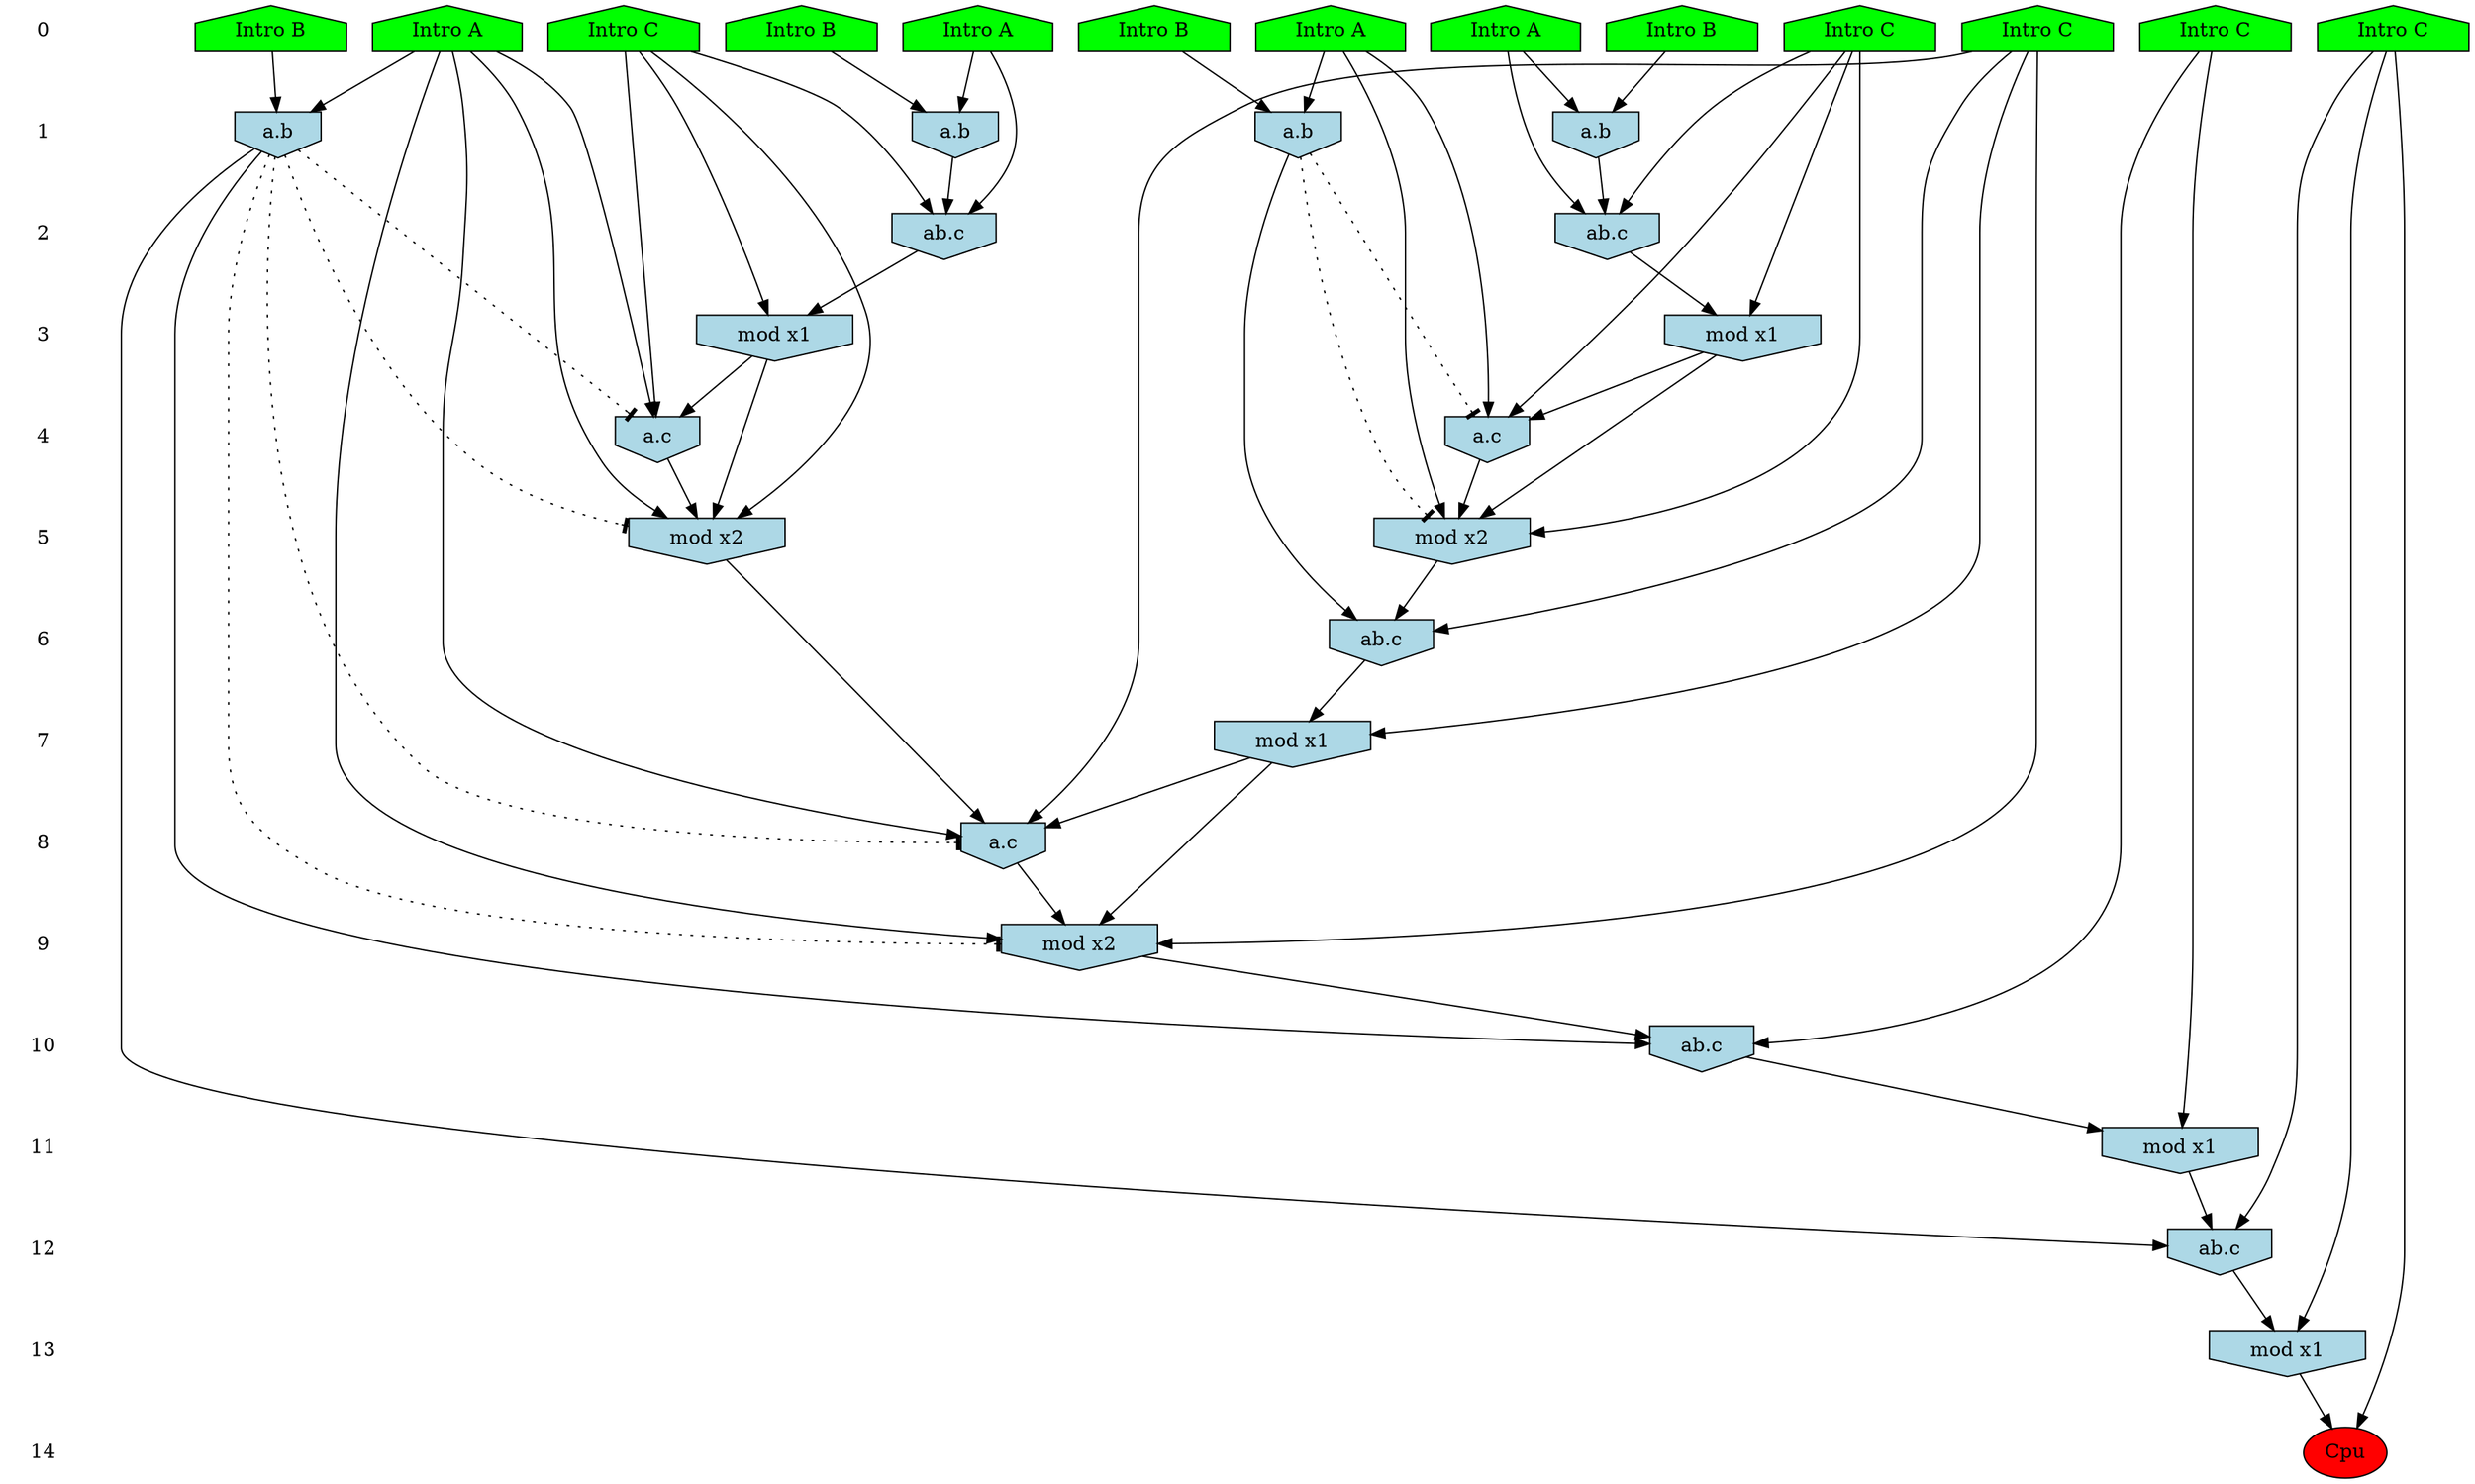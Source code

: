 /* Compression of 1 causal flows obtained in average at 1.724060E+01 t.u */
/* Compressed causal flows were: [3026] */
digraph G{
 ranksep=.5 ; 
{ rank = same ; "0" [shape=plaintext] ; node_1 [label ="Intro B", shape=house, style=filled, fillcolor=green] ;
node_2 [label ="Intro B", shape=house, style=filled, fillcolor=green] ;
node_3 [label ="Intro B", shape=house, style=filled, fillcolor=green] ;
node_4 [label ="Intro B", shape=house, style=filled, fillcolor=green] ;
node_5 [label ="Intro A", shape=house, style=filled, fillcolor=green] ;
node_6 [label ="Intro A", shape=house, style=filled, fillcolor=green] ;
node_7 [label ="Intro A", shape=house, style=filled, fillcolor=green] ;
node_8 [label ="Intro A", shape=house, style=filled, fillcolor=green] ;
node_9 [label ="Intro C", shape=house, style=filled, fillcolor=green] ;
node_10 [label ="Intro C", shape=house, style=filled, fillcolor=green] ;
node_11 [label ="Intro C", shape=house, style=filled, fillcolor=green] ;
node_12 [label ="Intro C", shape=house, style=filled, fillcolor=green] ;
node_13 [label ="Intro C", shape=house, style=filled, fillcolor=green] ;
}
{ rank = same ; "1" [shape=plaintext] ; node_14 [label="a.b", shape=invhouse, style=filled, fillcolor = lightblue] ;
node_16 [label="a.b", shape=invhouse, style=filled, fillcolor = lightblue] ;
node_24 [label="a.b", shape=invhouse, style=filled, fillcolor = lightblue] ;
node_29 [label="a.b", shape=invhouse, style=filled, fillcolor = lightblue] ;
}
{ rank = same ; "2" [shape=plaintext] ; node_15 [label="ab.c", shape=invhouse, style=filled, fillcolor = lightblue] ;
node_18 [label="ab.c", shape=invhouse, style=filled, fillcolor = lightblue] ;
}
{ rank = same ; "3" [shape=plaintext] ; node_17 [label="mod x1", shape=invhouse, style=filled, fillcolor = lightblue] ;
node_19 [label="mod x1", shape=invhouse, style=filled, fillcolor = lightblue] ;
}
{ rank = same ; "4" [shape=plaintext] ; node_20 [label="a.c", shape=invhouse, style=filled, fillcolor = lightblue] ;
node_22 [label="a.c", shape=invhouse, style=filled, fillcolor = lightblue] ;
}
{ rank = same ; "5" [shape=plaintext] ; node_21 [label="mod x2", shape=invhouse, style=filled, fillcolor = lightblue] ;
node_23 [label="mod x2", shape=invhouse, style=filled, fillcolor = lightblue] ;
}
{ rank = same ; "6" [shape=plaintext] ; node_25 [label="ab.c", shape=invhouse, style=filled, fillcolor = lightblue] ;
}
{ rank = same ; "7" [shape=plaintext] ; node_26 [label="mod x1", shape=invhouse, style=filled, fillcolor = lightblue] ;
}
{ rank = same ; "8" [shape=plaintext] ; node_27 [label="a.c", shape=invhouse, style=filled, fillcolor = lightblue] ;
}
{ rank = same ; "9" [shape=plaintext] ; node_28 [label="mod x2", shape=invhouse, style=filled, fillcolor = lightblue] ;
}
{ rank = same ; "10" [shape=plaintext] ; node_30 [label="ab.c", shape=invhouse, style=filled, fillcolor = lightblue] ;
}
{ rank = same ; "11" [shape=plaintext] ; node_31 [label="mod x1", shape=invhouse, style=filled, fillcolor = lightblue] ;
}
{ rank = same ; "12" [shape=plaintext] ; node_32 [label="ab.c", shape=invhouse, style=filled, fillcolor = lightblue] ;
}
{ rank = same ; "13" [shape=plaintext] ; node_33 [label="mod x1", shape=invhouse, style=filled, fillcolor = lightblue] ;
}
{ rank = same ; "14" [shape=plaintext] ; node_34 [label ="Cpu", style=filled, fillcolor=red] ;
}
"0" -> "1" [style="invis"]; 
"1" -> "2" [style="invis"]; 
"2" -> "3" [style="invis"]; 
"3" -> "4" [style="invis"]; 
"4" -> "5" [style="invis"]; 
"5" -> "6" [style="invis"]; 
"6" -> "7" [style="invis"]; 
"7" -> "8" [style="invis"]; 
"8" -> "9" [style="invis"]; 
"9" -> "10" [style="invis"]; 
"10" -> "11" [style="invis"]; 
"11" -> "12" [style="invis"]; 
"12" -> "13" [style="invis"]; 
"13" -> "14" [style="invis"]; 
node_3 -> node_14
node_5 -> node_14
node_5 -> node_15
node_13 -> node_15
node_14 -> node_15
node_2 -> node_16
node_8 -> node_16
node_13 -> node_17
node_15 -> node_17
node_8 -> node_18
node_11 -> node_18
node_16 -> node_18
node_11 -> node_19
node_18 -> node_19
node_6 -> node_20
node_13 -> node_20
node_17 -> node_20
node_6 -> node_21
node_13 -> node_21
node_17 -> node_21
node_20 -> node_21
node_7 -> node_22
node_11 -> node_22
node_19 -> node_22
node_7 -> node_23
node_11 -> node_23
node_19 -> node_23
node_22 -> node_23
node_1 -> node_24
node_7 -> node_24
node_10 -> node_25
node_23 -> node_25
node_24 -> node_25
node_10 -> node_26
node_25 -> node_26
node_6 -> node_27
node_10 -> node_27
node_21 -> node_27
node_26 -> node_27
node_6 -> node_28
node_10 -> node_28
node_26 -> node_28
node_27 -> node_28
node_4 -> node_29
node_6 -> node_29
node_12 -> node_30
node_28 -> node_30
node_29 -> node_30
node_12 -> node_31
node_30 -> node_31
node_9 -> node_32
node_29 -> node_32
node_31 -> node_32
node_9 -> node_33
node_32 -> node_33
node_9 -> node_34
node_33 -> node_34
node_24 -> node_23 [style=dotted, arrowhead = tee] 
node_24 -> node_22 [style=dotted, arrowhead = tee] 
node_29 -> node_28 [style=dotted, arrowhead = tee] 
node_29 -> node_27 [style=dotted, arrowhead = tee] 
node_29 -> node_21 [style=dotted, arrowhead = tee] 
node_29 -> node_20 [style=dotted, arrowhead = tee] 
}
/*
 Dot generation time: 0.000167
*/